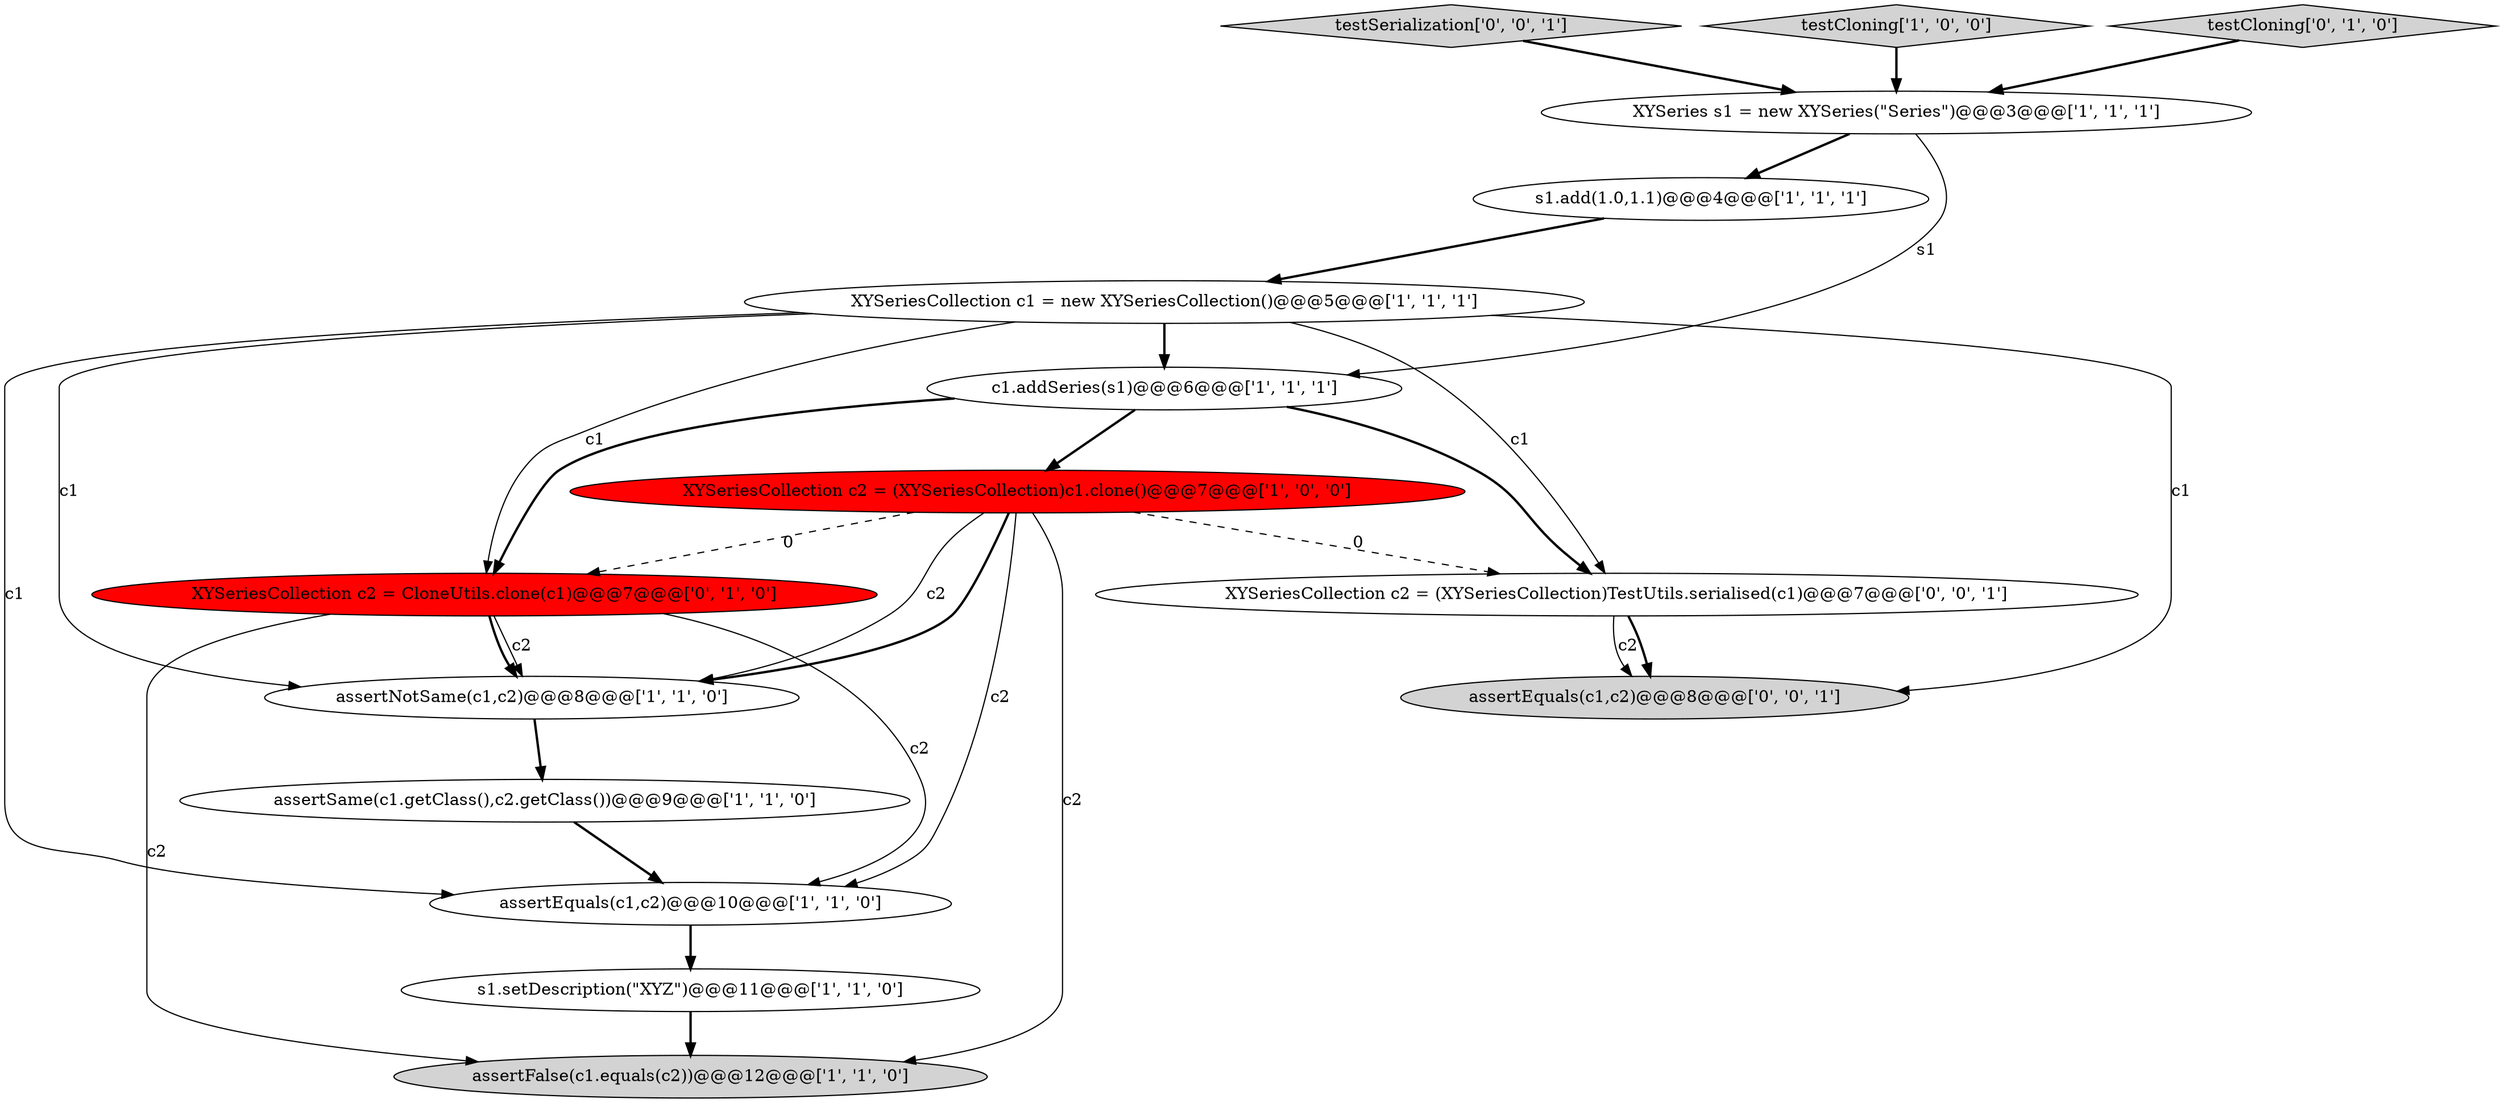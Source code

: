 digraph {
3 [style = filled, label = "s1.setDescription(\"XYZ\")@@@11@@@['1', '1', '0']", fillcolor = white, shape = ellipse image = "AAA0AAABBB1BBB"];
2 [style = filled, label = "assertFalse(c1.equals(c2))@@@12@@@['1', '1', '0']", fillcolor = lightgray, shape = ellipse image = "AAA0AAABBB1BBB"];
1 [style = filled, label = "assertSame(c1.getClass(),c2.getClass())@@@9@@@['1', '1', '0']", fillcolor = white, shape = ellipse image = "AAA0AAABBB1BBB"];
6 [style = filled, label = "XYSeriesCollection c2 = (XYSeriesCollection)c1.clone()@@@7@@@['1', '0', '0']", fillcolor = red, shape = ellipse image = "AAA1AAABBB1BBB"];
13 [style = filled, label = "testSerialization['0', '0', '1']", fillcolor = lightgray, shape = diamond image = "AAA0AAABBB3BBB"];
7 [style = filled, label = "assertEquals(c1,c2)@@@10@@@['1', '1', '0']", fillcolor = white, shape = ellipse image = "AAA0AAABBB1BBB"];
0 [style = filled, label = "s1.add(1.0,1.1)@@@4@@@['1', '1', '1']", fillcolor = white, shape = ellipse image = "AAA0AAABBB1BBB"];
11 [style = filled, label = "XYSeriesCollection c2 = CloneUtils.clone(c1)@@@7@@@['0', '1', '0']", fillcolor = red, shape = ellipse image = "AAA1AAABBB2BBB"];
8 [style = filled, label = "c1.addSeries(s1)@@@6@@@['1', '1', '1']", fillcolor = white, shape = ellipse image = "AAA0AAABBB1BBB"];
9 [style = filled, label = "assertNotSame(c1,c2)@@@8@@@['1', '1', '0']", fillcolor = white, shape = ellipse image = "AAA0AAABBB1BBB"];
14 [style = filled, label = "XYSeriesCollection c2 = (XYSeriesCollection)TestUtils.serialised(c1)@@@7@@@['0', '0', '1']", fillcolor = white, shape = ellipse image = "AAA0AAABBB3BBB"];
10 [style = filled, label = "XYSeries s1 = new XYSeries(\"Series\")@@@3@@@['1', '1', '1']", fillcolor = white, shape = ellipse image = "AAA0AAABBB1BBB"];
15 [style = filled, label = "assertEquals(c1,c2)@@@8@@@['0', '0', '1']", fillcolor = lightgray, shape = ellipse image = "AAA0AAABBB3BBB"];
4 [style = filled, label = "testCloning['1', '0', '0']", fillcolor = lightgray, shape = diamond image = "AAA0AAABBB1BBB"];
5 [style = filled, label = "XYSeriesCollection c1 = new XYSeriesCollection()@@@5@@@['1', '1', '1']", fillcolor = white, shape = ellipse image = "AAA0AAABBB1BBB"];
12 [style = filled, label = "testCloning['0', '1', '0']", fillcolor = lightgray, shape = diamond image = "AAA0AAABBB2BBB"];
4->10 [style = bold, label=""];
13->10 [style = bold, label=""];
5->8 [style = bold, label=""];
14->15 [style = solid, label="c2"];
6->11 [style = dashed, label="0"];
11->7 [style = solid, label="c2"];
8->14 [style = bold, label=""];
8->6 [style = bold, label=""];
10->8 [style = solid, label="s1"];
6->14 [style = dashed, label="0"];
11->9 [style = bold, label=""];
5->9 [style = solid, label="c1"];
6->7 [style = solid, label="c2"];
1->7 [style = bold, label=""];
7->3 [style = bold, label=""];
5->14 [style = solid, label="c1"];
6->2 [style = solid, label="c2"];
12->10 [style = bold, label=""];
6->9 [style = solid, label="c2"];
3->2 [style = bold, label=""];
11->9 [style = solid, label="c2"];
10->0 [style = bold, label=""];
5->11 [style = solid, label="c1"];
14->15 [style = bold, label=""];
11->2 [style = solid, label="c2"];
6->9 [style = bold, label=""];
9->1 [style = bold, label=""];
5->7 [style = solid, label="c1"];
8->11 [style = bold, label=""];
5->15 [style = solid, label="c1"];
0->5 [style = bold, label=""];
}
